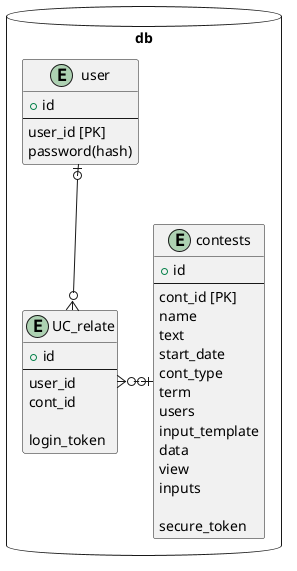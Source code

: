 @startuml table


package db as ext <<Database>> {

  entity contests {
    + id
    --
    cont_id [PK]
    name
    text
    start_date
    cont_type
    term
    users
    input_template
    data
    view
    inputs

    secure_token
  }


  entity UC_relate {
    + id
    --
    user_id
    cont_id

    login_token
  }

  entity user {
    + id
    --
    user_id [PK]
    password(hash)
  }
}


user |o--o{ UC_relate
UC_relate }o-ri-o| contests


@enduml
